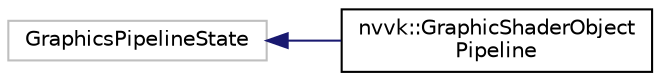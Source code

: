 digraph "Graphical Class Hierarchy"
{
 // LATEX_PDF_SIZE
  edge [fontname="Helvetica",fontsize="10",labelfontname="Helvetica",labelfontsize="10"];
  node [fontname="Helvetica",fontsize="10",shape=record];
  rankdir="LR";
  Node123 [label="GraphicsPipelineState",height=0.2,width=0.4,color="grey75", fillcolor="white", style="filled",tooltip=" "];
  Node123 -> Node0 [dir="back",color="midnightblue",fontsize="10",style="solid",fontname="Helvetica"];
  Node0 [label="nvvk::GraphicShaderObject\lPipeline",height=0.2,width=0.4,color="black", fillcolor="white", style="filled",URL="$structnvvk_1_1_graphic_shader_object_pipeline.html",tooltip=" "];
}
